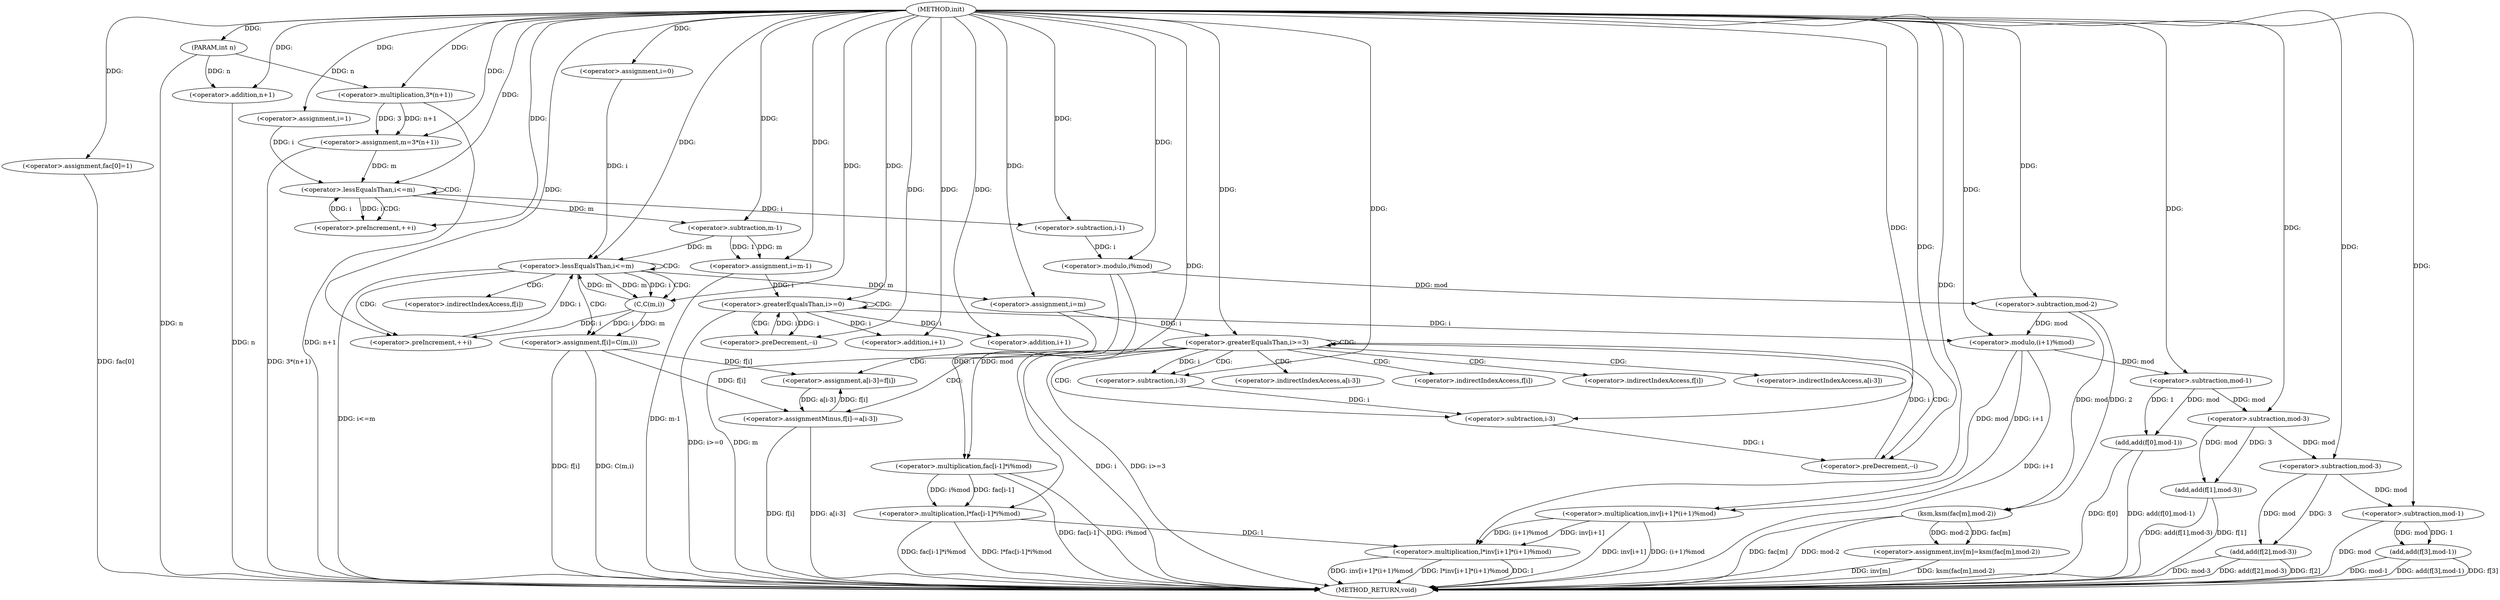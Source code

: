 digraph "init" {  
"1000189" [label = "(METHOD,init)" ]
"1000340" [label = "(METHOD_RETURN,void)" ]
"1000190" [label = "(PARAM,int n)" ]
"1000193" [label = "(<operator>.assignment,m=3*(n+1))" ]
"1000200" [label = "(<operator>.assignment,fac[0]=1)" ]
"1000215" [label = "(<operator>.multiplication,l*fac[i-1]*i%mod)" ]
"1000226" [label = "(<operator>.assignment,inv[m]=ksm(fac[m],mod-2))" ]
"1000249" [label = "(<operator>.multiplication,l*inv[i+1]*(i+1)%mod)" ]
"1000207" [label = "(<operator>.assignment,i=1)" ]
"1000210" [label = "(<operator>.lessEqualsThan,i<=m)" ]
"1000213" [label = "(<operator>.preIncrement,++i)" ]
"1000239" [label = "(<operator>.assignment,i=m-1)" ]
"1000244" [label = "(<operator>.greaterEqualsThan,i>=0)" ]
"1000247" [label = "(<operator>.preDecrement,--i)" ]
"1000264" [label = "(<operator>.assignment,i=0)" ]
"1000267" [label = "(<operator>.lessEqualsThan,i<=m)" ]
"1000270" [label = "(<operator>.preIncrement,++i)" ]
"1000272" [label = "(<operator>.assignment,f[i]=C(m,i))" ]
"1000280" [label = "(add,add(f[0],mod-1))" ]
"1000312" [label = "(<operator>.assignment,i=m)" ]
"1000315" [label = "(<operator>.greaterEqualsThan,i>=3)" ]
"1000318" [label = "(<operator>.preDecrement,--i)" ]
"1000195" [label = "(<operator>.multiplication,3*(n+1))" ]
"1000217" [label = "(<operator>.multiplication,fac[i-1]*i%mod)" ]
"1000230" [label = "(ksm,ksm(fac[m],mod-2))" ]
"1000251" [label = "(<operator>.multiplication,inv[i+1]*(i+1)%mod)" ]
"1000288" [label = "(add,add(f[1],mod-3))" ]
"1000197" [label = "(<operator>.addition,n+1)" ]
"1000223" [label = "(<operator>.modulo,i%mod)" ]
"1000234" [label = "(<operator>.subtraction,mod-2)" ]
"1000241" [label = "(<operator>.subtraction,m-1)" ]
"1000257" [label = "(<operator>.modulo,(i+1)%mod)" ]
"1000276" [label = "(C,C(m,i))" ]
"1000284" [label = "(<operator>.subtraction,mod-1)" ]
"1000296" [label = "(add,add(f[2],mod-3))" ]
"1000303" [label = "(add,add(f[3],mod-1))" ]
"1000322" [label = "(<operator>.assignment,a[i-3]=f[i])" ]
"1000331" [label = "(<operator>.assignmentMinus,f[i]-=a[i-3])" ]
"1000220" [label = "(<operator>.subtraction,i-1)" ]
"1000254" [label = "(<operator>.addition,i+1)" ]
"1000258" [label = "(<operator>.addition,i+1)" ]
"1000292" [label = "(<operator>.subtraction,mod-3)" ]
"1000300" [label = "(<operator>.subtraction,mod-3)" ]
"1000307" [label = "(<operator>.subtraction,mod-1)" ]
"1000325" [label = "(<operator>.subtraction,i-3)" ]
"1000337" [label = "(<operator>.subtraction,i-3)" ]
"1000273" [label = "(<operator>.indirectIndexAccess,f[i])" ]
"1000323" [label = "(<operator>.indirectIndexAccess,a[i-3])" ]
"1000328" [label = "(<operator>.indirectIndexAccess,f[i])" ]
"1000332" [label = "(<operator>.indirectIndexAccess,f[i])" ]
"1000335" [label = "(<operator>.indirectIndexAccess,a[i-3])" ]
  "1000190" -> "1000340"  [ label = "DDG: n"] 
  "1000197" -> "1000340"  [ label = "DDG: n"] 
  "1000195" -> "1000340"  [ label = "DDG: n+1"] 
  "1000193" -> "1000340"  [ label = "DDG: 3*(n+1)"] 
  "1000200" -> "1000340"  [ label = "DDG: fac[0]"] 
  "1000217" -> "1000340"  [ label = "DDG: fac[i-1]"] 
  "1000217" -> "1000340"  [ label = "DDG: i%mod"] 
  "1000215" -> "1000340"  [ label = "DDG: fac[i-1]*i%mod"] 
  "1000215" -> "1000340"  [ label = "DDG: l*fac[i-1]*i%mod"] 
  "1000226" -> "1000340"  [ label = "DDG: inv[m]"] 
  "1000230" -> "1000340"  [ label = "DDG: fac[m]"] 
  "1000230" -> "1000340"  [ label = "DDG: mod-2"] 
  "1000226" -> "1000340"  [ label = "DDG: ksm(fac[m],mod-2)"] 
  "1000239" -> "1000340"  [ label = "DDG: m-1"] 
  "1000244" -> "1000340"  [ label = "DDG: i>=0"] 
  "1000249" -> "1000340"  [ label = "DDG: l"] 
  "1000251" -> "1000340"  [ label = "DDG: inv[i+1]"] 
  "1000257" -> "1000340"  [ label = "DDG: i+1"] 
  "1000251" -> "1000340"  [ label = "DDG: (i+1)%mod"] 
  "1000249" -> "1000340"  [ label = "DDG: inv[i+1]*(i+1)%mod"] 
  "1000249" -> "1000340"  [ label = "DDG: l*inv[i+1]*(i+1)%mod"] 
  "1000267" -> "1000340"  [ label = "DDG: i<=m"] 
  "1000280" -> "1000340"  [ label = "DDG: f[0]"] 
  "1000280" -> "1000340"  [ label = "DDG: add(f[0],mod-1)"] 
  "1000288" -> "1000340"  [ label = "DDG: f[1]"] 
  "1000288" -> "1000340"  [ label = "DDG: add(f[1],mod-3)"] 
  "1000296" -> "1000340"  [ label = "DDG: f[2]"] 
  "1000296" -> "1000340"  [ label = "DDG: mod-3"] 
  "1000296" -> "1000340"  [ label = "DDG: add(f[2],mod-3)"] 
  "1000303" -> "1000340"  [ label = "DDG: f[3]"] 
  "1000307" -> "1000340"  [ label = "DDG: mod"] 
  "1000303" -> "1000340"  [ label = "DDG: mod-1"] 
  "1000303" -> "1000340"  [ label = "DDG: add(f[3],mod-1)"] 
  "1000312" -> "1000340"  [ label = "DDG: m"] 
  "1000315" -> "1000340"  [ label = "DDG: i"] 
  "1000315" -> "1000340"  [ label = "DDG: i>=3"] 
  "1000331" -> "1000340"  [ label = "DDG: f[i]"] 
  "1000331" -> "1000340"  [ label = "DDG: a[i-3]"] 
  "1000272" -> "1000340"  [ label = "DDG: f[i]"] 
  "1000272" -> "1000340"  [ label = "DDG: C(m,i)"] 
  "1000189" -> "1000190"  [ label = "DDG: "] 
  "1000195" -> "1000193"  [ label = "DDG: n+1"] 
  "1000195" -> "1000193"  [ label = "DDG: 3"] 
  "1000189" -> "1000200"  [ label = "DDG: "] 
  "1000230" -> "1000226"  [ label = "DDG: fac[m]"] 
  "1000230" -> "1000226"  [ label = "DDG: mod-2"] 
  "1000189" -> "1000193"  [ label = "DDG: "] 
  "1000189" -> "1000207"  [ label = "DDG: "] 
  "1000189" -> "1000215"  [ label = "DDG: "] 
  "1000217" -> "1000215"  [ label = "DDG: fac[i-1]"] 
  "1000217" -> "1000215"  [ label = "DDG: i%mod"] 
  "1000241" -> "1000239"  [ label = "DDG: 1"] 
  "1000241" -> "1000239"  [ label = "DDG: m"] 
  "1000215" -> "1000249"  [ label = "DDG: l"] 
  "1000189" -> "1000249"  [ label = "DDG: "] 
  "1000251" -> "1000249"  [ label = "DDG: inv[i+1]"] 
  "1000251" -> "1000249"  [ label = "DDG: (i+1)%mod"] 
  "1000189" -> "1000264"  [ label = "DDG: "] 
  "1000276" -> "1000272"  [ label = "DDG: i"] 
  "1000276" -> "1000272"  [ label = "DDG: m"] 
  "1000267" -> "1000312"  [ label = "DDG: m"] 
  "1000189" -> "1000312"  [ label = "DDG: "] 
  "1000189" -> "1000195"  [ label = "DDG: "] 
  "1000190" -> "1000195"  [ label = "DDG: n"] 
  "1000207" -> "1000210"  [ label = "DDG: i"] 
  "1000213" -> "1000210"  [ label = "DDG: i"] 
  "1000189" -> "1000210"  [ label = "DDG: "] 
  "1000193" -> "1000210"  [ label = "DDG: m"] 
  "1000210" -> "1000213"  [ label = "DDG: i"] 
  "1000189" -> "1000213"  [ label = "DDG: "] 
  "1000223" -> "1000217"  [ label = "DDG: mod"] 
  "1000223" -> "1000217"  [ label = "DDG: i"] 
  "1000234" -> "1000230"  [ label = "DDG: mod"] 
  "1000234" -> "1000230"  [ label = "DDG: 2"] 
  "1000189" -> "1000239"  [ label = "DDG: "] 
  "1000239" -> "1000244"  [ label = "DDG: i"] 
  "1000247" -> "1000244"  [ label = "DDG: i"] 
  "1000189" -> "1000244"  [ label = "DDG: "] 
  "1000244" -> "1000247"  [ label = "DDG: i"] 
  "1000189" -> "1000247"  [ label = "DDG: "] 
  "1000257" -> "1000251"  [ label = "DDG: mod"] 
  "1000257" -> "1000251"  [ label = "DDG: i+1"] 
  "1000264" -> "1000267"  [ label = "DDG: i"] 
  "1000270" -> "1000267"  [ label = "DDG: i"] 
  "1000189" -> "1000267"  [ label = "DDG: "] 
  "1000241" -> "1000267"  [ label = "DDG: m"] 
  "1000276" -> "1000267"  [ label = "DDG: m"] 
  "1000276" -> "1000270"  [ label = "DDG: i"] 
  "1000189" -> "1000270"  [ label = "DDG: "] 
  "1000284" -> "1000280"  [ label = "DDG: 1"] 
  "1000284" -> "1000280"  [ label = "DDG: mod"] 
  "1000312" -> "1000315"  [ label = "DDG: i"] 
  "1000318" -> "1000315"  [ label = "DDG: i"] 
  "1000189" -> "1000315"  [ label = "DDG: "] 
  "1000337" -> "1000318"  [ label = "DDG: i"] 
  "1000189" -> "1000318"  [ label = "DDG: "] 
  "1000190" -> "1000197"  [ label = "DDG: n"] 
  "1000189" -> "1000197"  [ label = "DDG: "] 
  "1000220" -> "1000223"  [ label = "DDG: i"] 
  "1000189" -> "1000223"  [ label = "DDG: "] 
  "1000223" -> "1000234"  [ label = "DDG: mod"] 
  "1000189" -> "1000234"  [ label = "DDG: "] 
  "1000210" -> "1000241"  [ label = "DDG: m"] 
  "1000189" -> "1000241"  [ label = "DDG: "] 
  "1000189" -> "1000257"  [ label = "DDG: "] 
  "1000244" -> "1000257"  [ label = "DDG: i"] 
  "1000234" -> "1000257"  [ label = "DDG: mod"] 
  "1000267" -> "1000276"  [ label = "DDG: m"] 
  "1000189" -> "1000276"  [ label = "DDG: "] 
  "1000267" -> "1000276"  [ label = "DDG: i"] 
  "1000257" -> "1000284"  [ label = "DDG: mod"] 
  "1000189" -> "1000284"  [ label = "DDG: "] 
  "1000292" -> "1000288"  [ label = "DDG: 3"] 
  "1000292" -> "1000288"  [ label = "DDG: mod"] 
  "1000331" -> "1000322"  [ label = "DDG: f[i]"] 
  "1000272" -> "1000322"  [ label = "DDG: f[i]"] 
  "1000322" -> "1000331"  [ label = "DDG: a[i-3]"] 
  "1000210" -> "1000220"  [ label = "DDG: i"] 
  "1000189" -> "1000220"  [ label = "DDG: "] 
  "1000244" -> "1000254"  [ label = "DDG: i"] 
  "1000189" -> "1000254"  [ label = "DDG: "] 
  "1000189" -> "1000258"  [ label = "DDG: "] 
  "1000244" -> "1000258"  [ label = "DDG: i"] 
  "1000284" -> "1000292"  [ label = "DDG: mod"] 
  "1000189" -> "1000292"  [ label = "DDG: "] 
  "1000300" -> "1000296"  [ label = "DDG: 3"] 
  "1000300" -> "1000296"  [ label = "DDG: mod"] 
  "1000307" -> "1000303"  [ label = "DDG: 1"] 
  "1000307" -> "1000303"  [ label = "DDG: mod"] 
  "1000272" -> "1000331"  [ label = "DDG: f[i]"] 
  "1000292" -> "1000300"  [ label = "DDG: mod"] 
  "1000189" -> "1000300"  [ label = "DDG: "] 
  "1000300" -> "1000307"  [ label = "DDG: mod"] 
  "1000189" -> "1000307"  [ label = "DDG: "] 
  "1000315" -> "1000325"  [ label = "DDG: i"] 
  "1000189" -> "1000325"  [ label = "DDG: "] 
  "1000325" -> "1000337"  [ label = "DDG: i"] 
  "1000189" -> "1000337"  [ label = "DDG: "] 
  "1000210" -> "1000210"  [ label = "CDG: "] 
  "1000210" -> "1000213"  [ label = "CDG: "] 
  "1000244" -> "1000247"  [ label = "CDG: "] 
  "1000244" -> "1000244"  [ label = "CDG: "] 
  "1000267" -> "1000272"  [ label = "CDG: "] 
  "1000267" -> "1000267"  [ label = "CDG: "] 
  "1000267" -> "1000276"  [ label = "CDG: "] 
  "1000267" -> "1000273"  [ label = "CDG: "] 
  "1000267" -> "1000270"  [ label = "CDG: "] 
  "1000315" -> "1000328"  [ label = "CDG: "] 
  "1000315" -> "1000335"  [ label = "CDG: "] 
  "1000315" -> "1000318"  [ label = "CDG: "] 
  "1000315" -> "1000331"  [ label = "CDG: "] 
  "1000315" -> "1000332"  [ label = "CDG: "] 
  "1000315" -> "1000315"  [ label = "CDG: "] 
  "1000315" -> "1000325"  [ label = "CDG: "] 
  "1000315" -> "1000323"  [ label = "CDG: "] 
  "1000315" -> "1000337"  [ label = "CDG: "] 
  "1000315" -> "1000322"  [ label = "CDG: "] 
}
